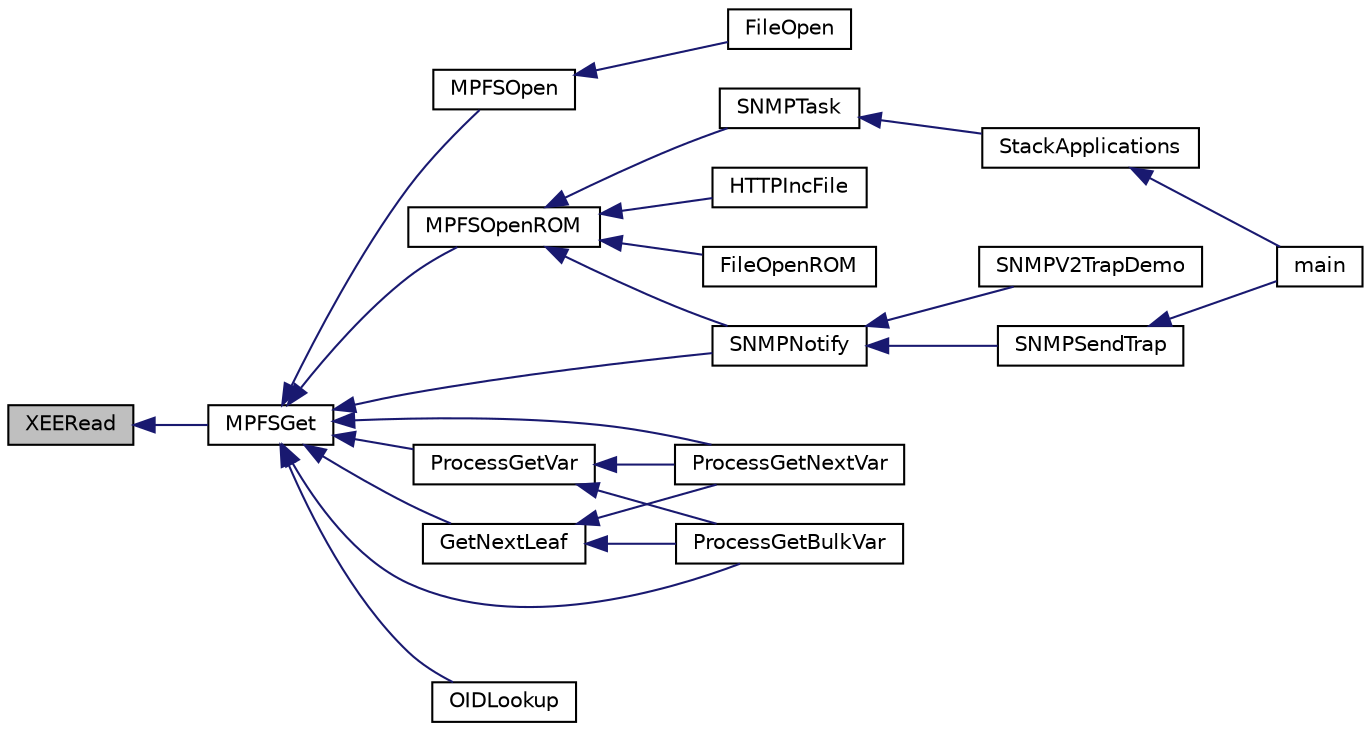 digraph "XEERead"
{
  edge [fontname="Helvetica",fontsize="10",labelfontname="Helvetica",labelfontsize="10"];
  node [fontname="Helvetica",fontsize="10",shape=record];
  rankdir="LR";
  Node1 [label="XEERead",height=0.2,width=0.4,color="black", fillcolor="grey75", style="filled", fontcolor="black"];
  Node1 -> Node2 [dir="back",color="midnightblue",fontsize="10",style="solid",fontname="Helvetica"];
  Node2 [label="MPFSGet",height=0.2,width=0.4,color="black", fillcolor="white", style="filled",URL="$_m_p_f_s2_8c.html#afb383667304485d15b8533a6af5d72bb"];
  Node2 -> Node3 [dir="back",color="midnightblue",fontsize="10",style="solid",fontname="Helvetica"];
  Node3 [label="MPFSOpen",height=0.2,width=0.4,color="black", fillcolor="white", style="filled",URL="$_m_p_f_s2_8c.html#a596ccaea045af311ad0bcb4d69a82d11"];
  Node3 -> Node4 [dir="back",color="midnightblue",fontsize="10",style="solid",fontname="Helvetica"];
  Node4 [label="FileOpen",height=0.2,width=0.4,color="black", fillcolor="white", style="filled",URL="$_file_system_8c.html#aa82c8d7821c63cb52f019ffeb362c64b"];
  Node2 -> Node5 [dir="back",color="midnightblue",fontsize="10",style="solid",fontname="Helvetica"];
  Node5 [label="MPFSOpenROM",height=0.2,width=0.4,color="black", fillcolor="white", style="filled",URL="$_m_p_f_s2_8c.html#a0bd3253fb81c25ae33e53ae1fc201fd8"];
  Node5 -> Node6 [dir="back",color="midnightblue",fontsize="10",style="solid",fontname="Helvetica"];
  Node6 [label="FileOpenROM",height=0.2,width=0.4,color="black", fillcolor="white", style="filled",URL="$_file_system_8c.html#ac74a42145bf44bfe5754a02f0b50bc55"];
  Node5 -> Node7 [dir="back",color="midnightblue",fontsize="10",style="solid",fontname="Helvetica"];
  Node7 [label="HTTPIncFile",height=0.2,width=0.4,color="black", fillcolor="white", style="filled",URL="$_h_t_t_p2_8c.html#a84ac1770d087ee81a24b9793b0f9ebac"];
  Node5 -> Node8 [dir="back",color="midnightblue",fontsize="10",style="solid",fontname="Helvetica"];
  Node8 [label="SNMPTask",height=0.2,width=0.4,color="black", fillcolor="white", style="filled",URL="$_s_n_m_p_8c.html#a7066e1ee2896aa8af33dc656460074cc"];
  Node8 -> Node9 [dir="back",color="midnightblue",fontsize="10",style="solid",fontname="Helvetica"];
  Node9 [label="StackApplications",height=0.2,width=0.4,color="black", fillcolor="white", style="filled",URL="$_stack_tsk_8c.html#a7f8ff33bea9e052705b0a80d2dfcf399"];
  Node9 -> Node10 [dir="back",color="midnightblue",fontsize="10",style="solid",fontname="Helvetica"];
  Node10 [label="main",height=0.2,width=0.4,color="black", fillcolor="white", style="filled",URL="$_main_demo_8c.html#a6288eba0f8e8ad3ab1544ad731eb7667"];
  Node5 -> Node11 [dir="back",color="midnightblue",fontsize="10",style="solid",fontname="Helvetica"];
  Node11 [label="SNMPNotify",height=0.2,width=0.4,color="black", fillcolor="white", style="filled",URL="$_s_n_m_p_8c.html#a16e8b58a42a315779a1a8ed3751d852e"];
  Node11 -> Node12 [dir="back",color="midnightblue",fontsize="10",style="solid",fontname="Helvetica"];
  Node12 [label="SNMPV2TrapDemo",height=0.2,width=0.4,color="black", fillcolor="white", style="filled",URL="$_main_demo_8h.html#a7749ce2ce6712a29fad2cb9ab17a28a8"];
  Node11 -> Node13 [dir="back",color="midnightblue",fontsize="10",style="solid",fontname="Helvetica"];
  Node13 [label="SNMPSendTrap",height=0.2,width=0.4,color="black", fillcolor="white", style="filled",URL="$_custom_s_n_m_p_app_8c.html#aa00e26956b5144490e5129c412fc9f12"];
  Node13 -> Node10 [dir="back",color="midnightblue",fontsize="10",style="solid",fontname="Helvetica"];
  Node2 -> Node11 [dir="back",color="midnightblue",fontsize="10",style="solid",fontname="Helvetica"];
  Node2 -> Node14 [dir="back",color="midnightblue",fontsize="10",style="solid",fontname="Helvetica"];
  Node14 [label="ProcessGetVar",height=0.2,width=0.4,color="black", fillcolor="white", style="filled",URL="$_s_n_m_p_8c.html#acf0bec2d8ca8cc891c42d97cfe41a65b"];
  Node14 -> Node15 [dir="back",color="midnightblue",fontsize="10",style="solid",fontname="Helvetica"];
  Node15 [label="ProcessGetNextVar",height=0.2,width=0.4,color="black", fillcolor="white", style="filled",URL="$_s_n_m_p_8c.html#a5038b9575e8c8fcf600887de6ec1a752"];
  Node14 -> Node16 [dir="back",color="midnightblue",fontsize="10",style="solid",fontname="Helvetica"];
  Node16 [label="ProcessGetBulkVar",height=0.2,width=0.4,color="black", fillcolor="white", style="filled",URL="$_s_n_m_p_8c.html#ab94606b17c8c5a57807244e15e7039f7"];
  Node2 -> Node15 [dir="back",color="midnightblue",fontsize="10",style="solid",fontname="Helvetica"];
  Node2 -> Node16 [dir="back",color="midnightblue",fontsize="10",style="solid",fontname="Helvetica"];
  Node2 -> Node17 [dir="back",color="midnightblue",fontsize="10",style="solid",fontname="Helvetica"];
  Node17 [label="OIDLookup",height=0.2,width=0.4,color="black", fillcolor="white", style="filled",URL="$_s_n_m_p_8c.html#a52ab93003dde8f3ea310988a944df188"];
  Node2 -> Node18 [dir="back",color="midnightblue",fontsize="10",style="solid",fontname="Helvetica"];
  Node18 [label="GetNextLeaf",height=0.2,width=0.4,color="black", fillcolor="white", style="filled",URL="$_s_n_m_p_8c.html#acbbaeda503a3af37adb704c44e238ee2"];
  Node18 -> Node15 [dir="back",color="midnightblue",fontsize="10",style="solid",fontname="Helvetica"];
  Node18 -> Node16 [dir="back",color="midnightblue",fontsize="10",style="solid",fontname="Helvetica"];
}
